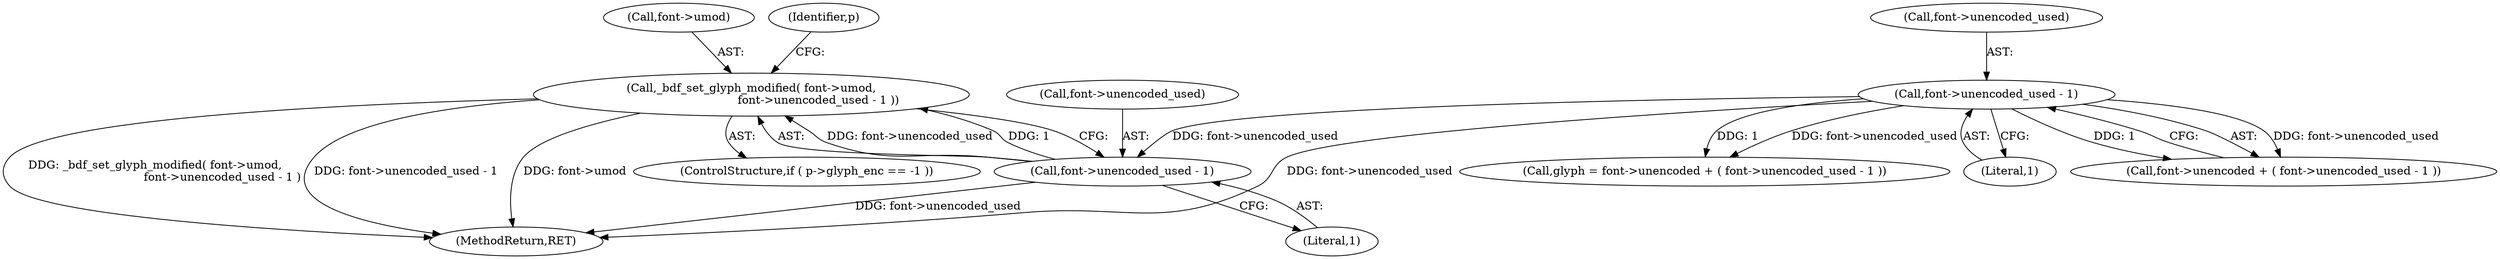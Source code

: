 digraph "0_savannah_07bdb6e289c7954e2a533039dc93c1c136099d2d@pointer" {
"1001418" [label="(Call,_bdf_set_glyph_modified( font->umod,\n                                     font->unencoded_used - 1 ))"];
"1001422" [label="(Call,font->unencoded_used - 1)"];
"1000795" [label="(Call,font->unencoded_used - 1)"];
"1000789" [label="(Call,glyph = font->unencoded + ( font->unencoded_used - 1 ))"];
"1001426" [label="(Literal,1)"];
"1001418" [label="(Call,_bdf_set_glyph_modified( font->umod,\n                                     font->unencoded_used - 1 ))"];
"1000795" [label="(Call,font->unencoded_used - 1)"];
"1000799" [label="(Literal,1)"];
"1001437" [label="(Identifier,p)"];
"1001419" [label="(Call,font->umod)"];
"1001411" [label="(ControlStructure,if ( p->glyph_enc == -1 ))"];
"1001568" [label="(MethodReturn,RET)"];
"1001422" [label="(Call,font->unencoded_used - 1)"];
"1000791" [label="(Call,font->unencoded + ( font->unencoded_used - 1 ))"];
"1000796" [label="(Call,font->unencoded_used)"];
"1001423" [label="(Call,font->unencoded_used)"];
"1001418" -> "1001411"  [label="AST: "];
"1001418" -> "1001422"  [label="CFG: "];
"1001419" -> "1001418"  [label="AST: "];
"1001422" -> "1001418"  [label="AST: "];
"1001437" -> "1001418"  [label="CFG: "];
"1001418" -> "1001568"  [label="DDG: font->unencoded_used - 1"];
"1001418" -> "1001568"  [label="DDG: font->umod"];
"1001418" -> "1001568"  [label="DDG: _bdf_set_glyph_modified( font->umod,\n                                     font->unencoded_used - 1 )"];
"1001422" -> "1001418"  [label="DDG: font->unencoded_used"];
"1001422" -> "1001418"  [label="DDG: 1"];
"1001422" -> "1001426"  [label="CFG: "];
"1001423" -> "1001422"  [label="AST: "];
"1001426" -> "1001422"  [label="AST: "];
"1001422" -> "1001568"  [label="DDG: font->unencoded_used"];
"1000795" -> "1001422"  [label="DDG: font->unencoded_used"];
"1000795" -> "1000791"  [label="AST: "];
"1000795" -> "1000799"  [label="CFG: "];
"1000796" -> "1000795"  [label="AST: "];
"1000799" -> "1000795"  [label="AST: "];
"1000791" -> "1000795"  [label="CFG: "];
"1000795" -> "1001568"  [label="DDG: font->unencoded_used"];
"1000795" -> "1000789"  [label="DDG: font->unencoded_used"];
"1000795" -> "1000789"  [label="DDG: 1"];
"1000795" -> "1000791"  [label="DDG: font->unencoded_used"];
"1000795" -> "1000791"  [label="DDG: 1"];
}
